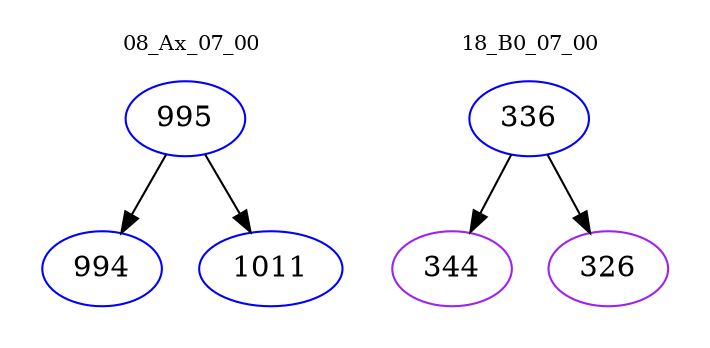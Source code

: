 digraph{
subgraph cluster_0 {
color = white
label = "08_Ax_07_00";
fontsize=10;
T0_995 [label="995", color="blue"]
T0_995 -> T0_994 [color="black"]
T0_994 [label="994", color="blue"]
T0_995 -> T0_1011 [color="black"]
T0_1011 [label="1011", color="blue"]
}
subgraph cluster_1 {
color = white
label = "18_B0_07_00";
fontsize=10;
T1_336 [label="336", color="blue"]
T1_336 -> T1_344 [color="black"]
T1_344 [label="344", color="purple"]
T1_336 -> T1_326 [color="black"]
T1_326 [label="326", color="purple"]
}
}
